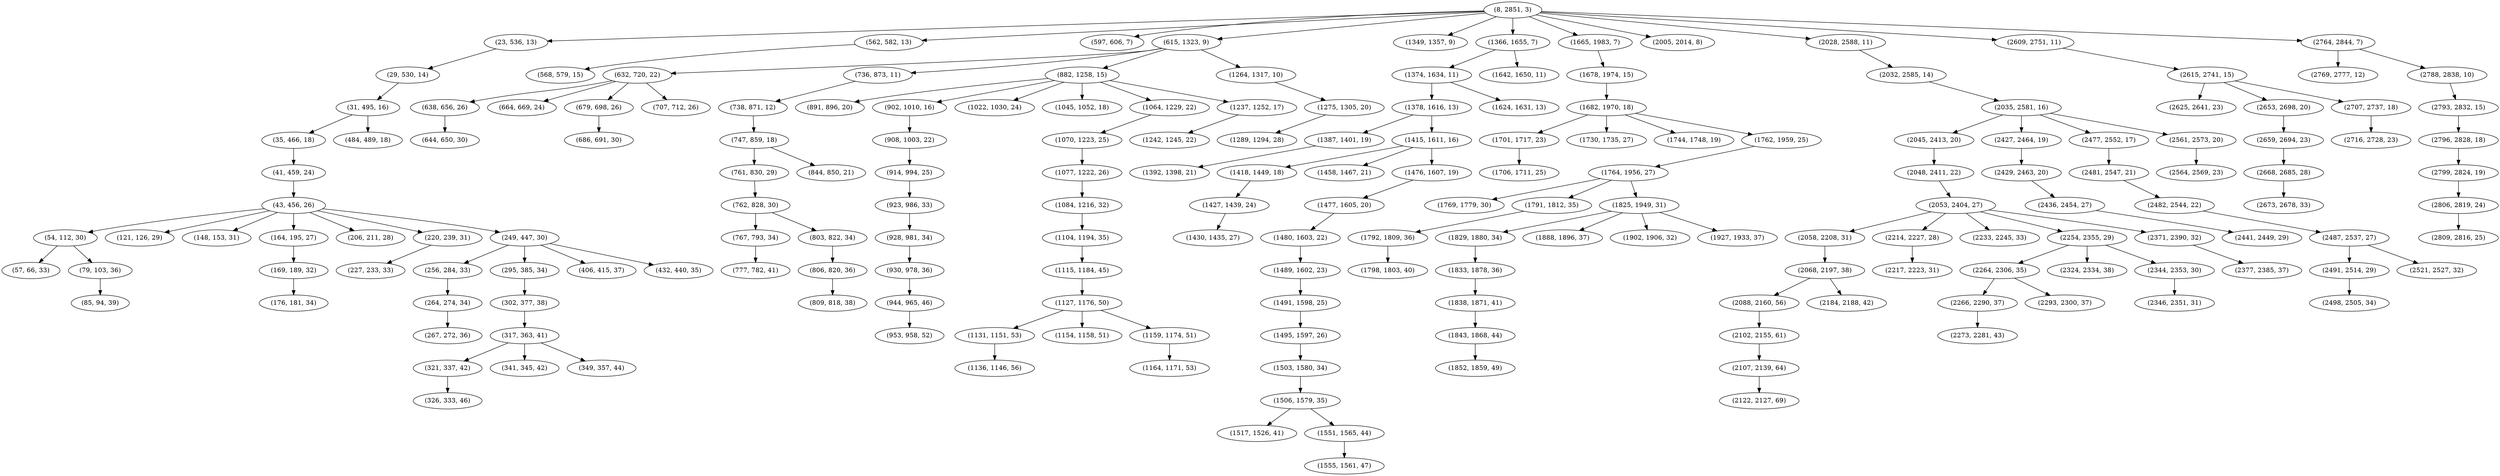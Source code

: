 digraph tree {
    "(8, 2851, 3)";
    "(23, 536, 13)";
    "(29, 530, 14)";
    "(31, 495, 16)";
    "(35, 466, 18)";
    "(41, 459, 24)";
    "(43, 456, 26)";
    "(54, 112, 30)";
    "(57, 66, 33)";
    "(79, 103, 36)";
    "(85, 94, 39)";
    "(121, 126, 29)";
    "(148, 153, 31)";
    "(164, 195, 27)";
    "(169, 189, 32)";
    "(176, 181, 34)";
    "(206, 211, 28)";
    "(220, 239, 31)";
    "(227, 233, 33)";
    "(249, 447, 30)";
    "(256, 284, 33)";
    "(264, 274, 34)";
    "(267, 272, 36)";
    "(295, 385, 34)";
    "(302, 377, 38)";
    "(317, 363, 41)";
    "(321, 337, 42)";
    "(326, 333, 46)";
    "(341, 345, 42)";
    "(349, 357, 44)";
    "(406, 415, 37)";
    "(432, 440, 35)";
    "(484, 489, 18)";
    "(562, 582, 13)";
    "(568, 579, 15)";
    "(597, 606, 7)";
    "(615, 1323, 9)";
    "(632, 720, 22)";
    "(638, 656, 26)";
    "(644, 650, 30)";
    "(664, 669, 24)";
    "(679, 698, 26)";
    "(686, 691, 30)";
    "(707, 712, 26)";
    "(736, 873, 11)";
    "(738, 871, 12)";
    "(747, 859, 18)";
    "(761, 830, 29)";
    "(762, 828, 30)";
    "(767, 793, 34)";
    "(777, 782, 41)";
    "(803, 822, 34)";
    "(806, 820, 36)";
    "(809, 818, 38)";
    "(844, 850, 21)";
    "(882, 1258, 15)";
    "(891, 896, 20)";
    "(902, 1010, 16)";
    "(908, 1003, 22)";
    "(914, 994, 25)";
    "(923, 986, 33)";
    "(928, 981, 34)";
    "(930, 978, 36)";
    "(944, 965, 46)";
    "(953, 958, 52)";
    "(1022, 1030, 24)";
    "(1045, 1052, 18)";
    "(1064, 1229, 22)";
    "(1070, 1223, 25)";
    "(1077, 1222, 26)";
    "(1084, 1216, 32)";
    "(1104, 1194, 35)";
    "(1115, 1184, 45)";
    "(1127, 1176, 50)";
    "(1131, 1151, 53)";
    "(1136, 1146, 56)";
    "(1154, 1158, 51)";
    "(1159, 1174, 51)";
    "(1164, 1171, 53)";
    "(1237, 1252, 17)";
    "(1242, 1245, 22)";
    "(1264, 1317, 10)";
    "(1275, 1305, 20)";
    "(1289, 1294, 28)";
    "(1349, 1357, 9)";
    "(1366, 1655, 7)";
    "(1374, 1634, 11)";
    "(1378, 1616, 13)";
    "(1387, 1401, 19)";
    "(1392, 1398, 21)";
    "(1415, 1611, 16)";
    "(1418, 1449, 18)";
    "(1427, 1439, 24)";
    "(1430, 1435, 27)";
    "(1458, 1467, 21)";
    "(1476, 1607, 19)";
    "(1477, 1605, 20)";
    "(1480, 1603, 22)";
    "(1489, 1602, 23)";
    "(1491, 1598, 25)";
    "(1495, 1597, 26)";
    "(1503, 1580, 34)";
    "(1506, 1579, 35)";
    "(1517, 1526, 41)";
    "(1551, 1565, 44)";
    "(1555, 1561, 47)";
    "(1624, 1631, 13)";
    "(1642, 1650, 11)";
    "(1665, 1983, 7)";
    "(1678, 1974, 15)";
    "(1682, 1970, 18)";
    "(1701, 1717, 23)";
    "(1706, 1711, 25)";
    "(1730, 1735, 27)";
    "(1744, 1748, 19)";
    "(1762, 1959, 25)";
    "(1764, 1956, 27)";
    "(1769, 1779, 30)";
    "(1791, 1812, 35)";
    "(1792, 1809, 36)";
    "(1798, 1803, 40)";
    "(1825, 1949, 31)";
    "(1829, 1880, 34)";
    "(1833, 1878, 36)";
    "(1838, 1871, 41)";
    "(1843, 1868, 44)";
    "(1852, 1859, 49)";
    "(1888, 1896, 37)";
    "(1902, 1906, 32)";
    "(1927, 1933, 37)";
    "(2005, 2014, 8)";
    "(2028, 2588, 11)";
    "(2032, 2585, 14)";
    "(2035, 2581, 16)";
    "(2045, 2413, 20)";
    "(2048, 2411, 22)";
    "(2053, 2404, 27)";
    "(2058, 2208, 31)";
    "(2068, 2197, 38)";
    "(2088, 2160, 56)";
    "(2102, 2155, 61)";
    "(2107, 2139, 64)";
    "(2122, 2127, 69)";
    "(2184, 2188, 42)";
    "(2214, 2227, 28)";
    "(2217, 2223, 31)";
    "(2233, 2245, 33)";
    "(2254, 2355, 29)";
    "(2264, 2306, 35)";
    "(2266, 2290, 37)";
    "(2273, 2281, 43)";
    "(2293, 2300, 37)";
    "(2324, 2334, 38)";
    "(2344, 2353, 30)";
    "(2346, 2351, 31)";
    "(2371, 2390, 32)";
    "(2377, 2385, 37)";
    "(2427, 2464, 19)";
    "(2429, 2463, 20)";
    "(2436, 2454, 27)";
    "(2441, 2449, 29)";
    "(2477, 2552, 17)";
    "(2481, 2547, 21)";
    "(2482, 2544, 22)";
    "(2487, 2537, 27)";
    "(2491, 2514, 29)";
    "(2498, 2505, 34)";
    "(2521, 2527, 32)";
    "(2561, 2573, 20)";
    "(2564, 2569, 23)";
    "(2609, 2751, 11)";
    "(2615, 2741, 15)";
    "(2625, 2641, 23)";
    "(2653, 2698, 20)";
    "(2659, 2694, 23)";
    "(2668, 2685, 28)";
    "(2673, 2678, 33)";
    "(2707, 2737, 18)";
    "(2716, 2728, 23)";
    "(2764, 2844, 7)";
    "(2769, 2777, 12)";
    "(2788, 2838, 10)";
    "(2793, 2832, 15)";
    "(2796, 2828, 18)";
    "(2799, 2824, 19)";
    "(2806, 2819, 24)";
    "(2809, 2816, 25)";
    "(8, 2851, 3)" -> "(23, 536, 13)";
    "(8, 2851, 3)" -> "(562, 582, 13)";
    "(8, 2851, 3)" -> "(597, 606, 7)";
    "(8, 2851, 3)" -> "(615, 1323, 9)";
    "(8, 2851, 3)" -> "(1349, 1357, 9)";
    "(8, 2851, 3)" -> "(1366, 1655, 7)";
    "(8, 2851, 3)" -> "(1665, 1983, 7)";
    "(8, 2851, 3)" -> "(2005, 2014, 8)";
    "(8, 2851, 3)" -> "(2028, 2588, 11)";
    "(8, 2851, 3)" -> "(2609, 2751, 11)";
    "(8, 2851, 3)" -> "(2764, 2844, 7)";
    "(23, 536, 13)" -> "(29, 530, 14)";
    "(29, 530, 14)" -> "(31, 495, 16)";
    "(31, 495, 16)" -> "(35, 466, 18)";
    "(31, 495, 16)" -> "(484, 489, 18)";
    "(35, 466, 18)" -> "(41, 459, 24)";
    "(41, 459, 24)" -> "(43, 456, 26)";
    "(43, 456, 26)" -> "(54, 112, 30)";
    "(43, 456, 26)" -> "(121, 126, 29)";
    "(43, 456, 26)" -> "(148, 153, 31)";
    "(43, 456, 26)" -> "(164, 195, 27)";
    "(43, 456, 26)" -> "(206, 211, 28)";
    "(43, 456, 26)" -> "(220, 239, 31)";
    "(43, 456, 26)" -> "(249, 447, 30)";
    "(54, 112, 30)" -> "(57, 66, 33)";
    "(54, 112, 30)" -> "(79, 103, 36)";
    "(79, 103, 36)" -> "(85, 94, 39)";
    "(164, 195, 27)" -> "(169, 189, 32)";
    "(169, 189, 32)" -> "(176, 181, 34)";
    "(220, 239, 31)" -> "(227, 233, 33)";
    "(249, 447, 30)" -> "(256, 284, 33)";
    "(249, 447, 30)" -> "(295, 385, 34)";
    "(249, 447, 30)" -> "(406, 415, 37)";
    "(249, 447, 30)" -> "(432, 440, 35)";
    "(256, 284, 33)" -> "(264, 274, 34)";
    "(264, 274, 34)" -> "(267, 272, 36)";
    "(295, 385, 34)" -> "(302, 377, 38)";
    "(302, 377, 38)" -> "(317, 363, 41)";
    "(317, 363, 41)" -> "(321, 337, 42)";
    "(317, 363, 41)" -> "(341, 345, 42)";
    "(317, 363, 41)" -> "(349, 357, 44)";
    "(321, 337, 42)" -> "(326, 333, 46)";
    "(562, 582, 13)" -> "(568, 579, 15)";
    "(615, 1323, 9)" -> "(632, 720, 22)";
    "(615, 1323, 9)" -> "(736, 873, 11)";
    "(615, 1323, 9)" -> "(882, 1258, 15)";
    "(615, 1323, 9)" -> "(1264, 1317, 10)";
    "(632, 720, 22)" -> "(638, 656, 26)";
    "(632, 720, 22)" -> "(664, 669, 24)";
    "(632, 720, 22)" -> "(679, 698, 26)";
    "(632, 720, 22)" -> "(707, 712, 26)";
    "(638, 656, 26)" -> "(644, 650, 30)";
    "(679, 698, 26)" -> "(686, 691, 30)";
    "(736, 873, 11)" -> "(738, 871, 12)";
    "(738, 871, 12)" -> "(747, 859, 18)";
    "(747, 859, 18)" -> "(761, 830, 29)";
    "(747, 859, 18)" -> "(844, 850, 21)";
    "(761, 830, 29)" -> "(762, 828, 30)";
    "(762, 828, 30)" -> "(767, 793, 34)";
    "(762, 828, 30)" -> "(803, 822, 34)";
    "(767, 793, 34)" -> "(777, 782, 41)";
    "(803, 822, 34)" -> "(806, 820, 36)";
    "(806, 820, 36)" -> "(809, 818, 38)";
    "(882, 1258, 15)" -> "(891, 896, 20)";
    "(882, 1258, 15)" -> "(902, 1010, 16)";
    "(882, 1258, 15)" -> "(1022, 1030, 24)";
    "(882, 1258, 15)" -> "(1045, 1052, 18)";
    "(882, 1258, 15)" -> "(1064, 1229, 22)";
    "(882, 1258, 15)" -> "(1237, 1252, 17)";
    "(902, 1010, 16)" -> "(908, 1003, 22)";
    "(908, 1003, 22)" -> "(914, 994, 25)";
    "(914, 994, 25)" -> "(923, 986, 33)";
    "(923, 986, 33)" -> "(928, 981, 34)";
    "(928, 981, 34)" -> "(930, 978, 36)";
    "(930, 978, 36)" -> "(944, 965, 46)";
    "(944, 965, 46)" -> "(953, 958, 52)";
    "(1064, 1229, 22)" -> "(1070, 1223, 25)";
    "(1070, 1223, 25)" -> "(1077, 1222, 26)";
    "(1077, 1222, 26)" -> "(1084, 1216, 32)";
    "(1084, 1216, 32)" -> "(1104, 1194, 35)";
    "(1104, 1194, 35)" -> "(1115, 1184, 45)";
    "(1115, 1184, 45)" -> "(1127, 1176, 50)";
    "(1127, 1176, 50)" -> "(1131, 1151, 53)";
    "(1127, 1176, 50)" -> "(1154, 1158, 51)";
    "(1127, 1176, 50)" -> "(1159, 1174, 51)";
    "(1131, 1151, 53)" -> "(1136, 1146, 56)";
    "(1159, 1174, 51)" -> "(1164, 1171, 53)";
    "(1237, 1252, 17)" -> "(1242, 1245, 22)";
    "(1264, 1317, 10)" -> "(1275, 1305, 20)";
    "(1275, 1305, 20)" -> "(1289, 1294, 28)";
    "(1366, 1655, 7)" -> "(1374, 1634, 11)";
    "(1366, 1655, 7)" -> "(1642, 1650, 11)";
    "(1374, 1634, 11)" -> "(1378, 1616, 13)";
    "(1374, 1634, 11)" -> "(1624, 1631, 13)";
    "(1378, 1616, 13)" -> "(1387, 1401, 19)";
    "(1378, 1616, 13)" -> "(1415, 1611, 16)";
    "(1387, 1401, 19)" -> "(1392, 1398, 21)";
    "(1415, 1611, 16)" -> "(1418, 1449, 18)";
    "(1415, 1611, 16)" -> "(1458, 1467, 21)";
    "(1415, 1611, 16)" -> "(1476, 1607, 19)";
    "(1418, 1449, 18)" -> "(1427, 1439, 24)";
    "(1427, 1439, 24)" -> "(1430, 1435, 27)";
    "(1476, 1607, 19)" -> "(1477, 1605, 20)";
    "(1477, 1605, 20)" -> "(1480, 1603, 22)";
    "(1480, 1603, 22)" -> "(1489, 1602, 23)";
    "(1489, 1602, 23)" -> "(1491, 1598, 25)";
    "(1491, 1598, 25)" -> "(1495, 1597, 26)";
    "(1495, 1597, 26)" -> "(1503, 1580, 34)";
    "(1503, 1580, 34)" -> "(1506, 1579, 35)";
    "(1506, 1579, 35)" -> "(1517, 1526, 41)";
    "(1506, 1579, 35)" -> "(1551, 1565, 44)";
    "(1551, 1565, 44)" -> "(1555, 1561, 47)";
    "(1665, 1983, 7)" -> "(1678, 1974, 15)";
    "(1678, 1974, 15)" -> "(1682, 1970, 18)";
    "(1682, 1970, 18)" -> "(1701, 1717, 23)";
    "(1682, 1970, 18)" -> "(1730, 1735, 27)";
    "(1682, 1970, 18)" -> "(1744, 1748, 19)";
    "(1682, 1970, 18)" -> "(1762, 1959, 25)";
    "(1701, 1717, 23)" -> "(1706, 1711, 25)";
    "(1762, 1959, 25)" -> "(1764, 1956, 27)";
    "(1764, 1956, 27)" -> "(1769, 1779, 30)";
    "(1764, 1956, 27)" -> "(1791, 1812, 35)";
    "(1764, 1956, 27)" -> "(1825, 1949, 31)";
    "(1791, 1812, 35)" -> "(1792, 1809, 36)";
    "(1792, 1809, 36)" -> "(1798, 1803, 40)";
    "(1825, 1949, 31)" -> "(1829, 1880, 34)";
    "(1825, 1949, 31)" -> "(1888, 1896, 37)";
    "(1825, 1949, 31)" -> "(1902, 1906, 32)";
    "(1825, 1949, 31)" -> "(1927, 1933, 37)";
    "(1829, 1880, 34)" -> "(1833, 1878, 36)";
    "(1833, 1878, 36)" -> "(1838, 1871, 41)";
    "(1838, 1871, 41)" -> "(1843, 1868, 44)";
    "(1843, 1868, 44)" -> "(1852, 1859, 49)";
    "(2028, 2588, 11)" -> "(2032, 2585, 14)";
    "(2032, 2585, 14)" -> "(2035, 2581, 16)";
    "(2035, 2581, 16)" -> "(2045, 2413, 20)";
    "(2035, 2581, 16)" -> "(2427, 2464, 19)";
    "(2035, 2581, 16)" -> "(2477, 2552, 17)";
    "(2035, 2581, 16)" -> "(2561, 2573, 20)";
    "(2045, 2413, 20)" -> "(2048, 2411, 22)";
    "(2048, 2411, 22)" -> "(2053, 2404, 27)";
    "(2053, 2404, 27)" -> "(2058, 2208, 31)";
    "(2053, 2404, 27)" -> "(2214, 2227, 28)";
    "(2053, 2404, 27)" -> "(2233, 2245, 33)";
    "(2053, 2404, 27)" -> "(2254, 2355, 29)";
    "(2053, 2404, 27)" -> "(2371, 2390, 32)";
    "(2058, 2208, 31)" -> "(2068, 2197, 38)";
    "(2068, 2197, 38)" -> "(2088, 2160, 56)";
    "(2068, 2197, 38)" -> "(2184, 2188, 42)";
    "(2088, 2160, 56)" -> "(2102, 2155, 61)";
    "(2102, 2155, 61)" -> "(2107, 2139, 64)";
    "(2107, 2139, 64)" -> "(2122, 2127, 69)";
    "(2214, 2227, 28)" -> "(2217, 2223, 31)";
    "(2254, 2355, 29)" -> "(2264, 2306, 35)";
    "(2254, 2355, 29)" -> "(2324, 2334, 38)";
    "(2254, 2355, 29)" -> "(2344, 2353, 30)";
    "(2264, 2306, 35)" -> "(2266, 2290, 37)";
    "(2264, 2306, 35)" -> "(2293, 2300, 37)";
    "(2266, 2290, 37)" -> "(2273, 2281, 43)";
    "(2344, 2353, 30)" -> "(2346, 2351, 31)";
    "(2371, 2390, 32)" -> "(2377, 2385, 37)";
    "(2427, 2464, 19)" -> "(2429, 2463, 20)";
    "(2429, 2463, 20)" -> "(2436, 2454, 27)";
    "(2436, 2454, 27)" -> "(2441, 2449, 29)";
    "(2477, 2552, 17)" -> "(2481, 2547, 21)";
    "(2481, 2547, 21)" -> "(2482, 2544, 22)";
    "(2482, 2544, 22)" -> "(2487, 2537, 27)";
    "(2487, 2537, 27)" -> "(2491, 2514, 29)";
    "(2487, 2537, 27)" -> "(2521, 2527, 32)";
    "(2491, 2514, 29)" -> "(2498, 2505, 34)";
    "(2561, 2573, 20)" -> "(2564, 2569, 23)";
    "(2609, 2751, 11)" -> "(2615, 2741, 15)";
    "(2615, 2741, 15)" -> "(2625, 2641, 23)";
    "(2615, 2741, 15)" -> "(2653, 2698, 20)";
    "(2615, 2741, 15)" -> "(2707, 2737, 18)";
    "(2653, 2698, 20)" -> "(2659, 2694, 23)";
    "(2659, 2694, 23)" -> "(2668, 2685, 28)";
    "(2668, 2685, 28)" -> "(2673, 2678, 33)";
    "(2707, 2737, 18)" -> "(2716, 2728, 23)";
    "(2764, 2844, 7)" -> "(2769, 2777, 12)";
    "(2764, 2844, 7)" -> "(2788, 2838, 10)";
    "(2788, 2838, 10)" -> "(2793, 2832, 15)";
    "(2793, 2832, 15)" -> "(2796, 2828, 18)";
    "(2796, 2828, 18)" -> "(2799, 2824, 19)";
    "(2799, 2824, 19)" -> "(2806, 2819, 24)";
    "(2806, 2819, 24)" -> "(2809, 2816, 25)";
}
